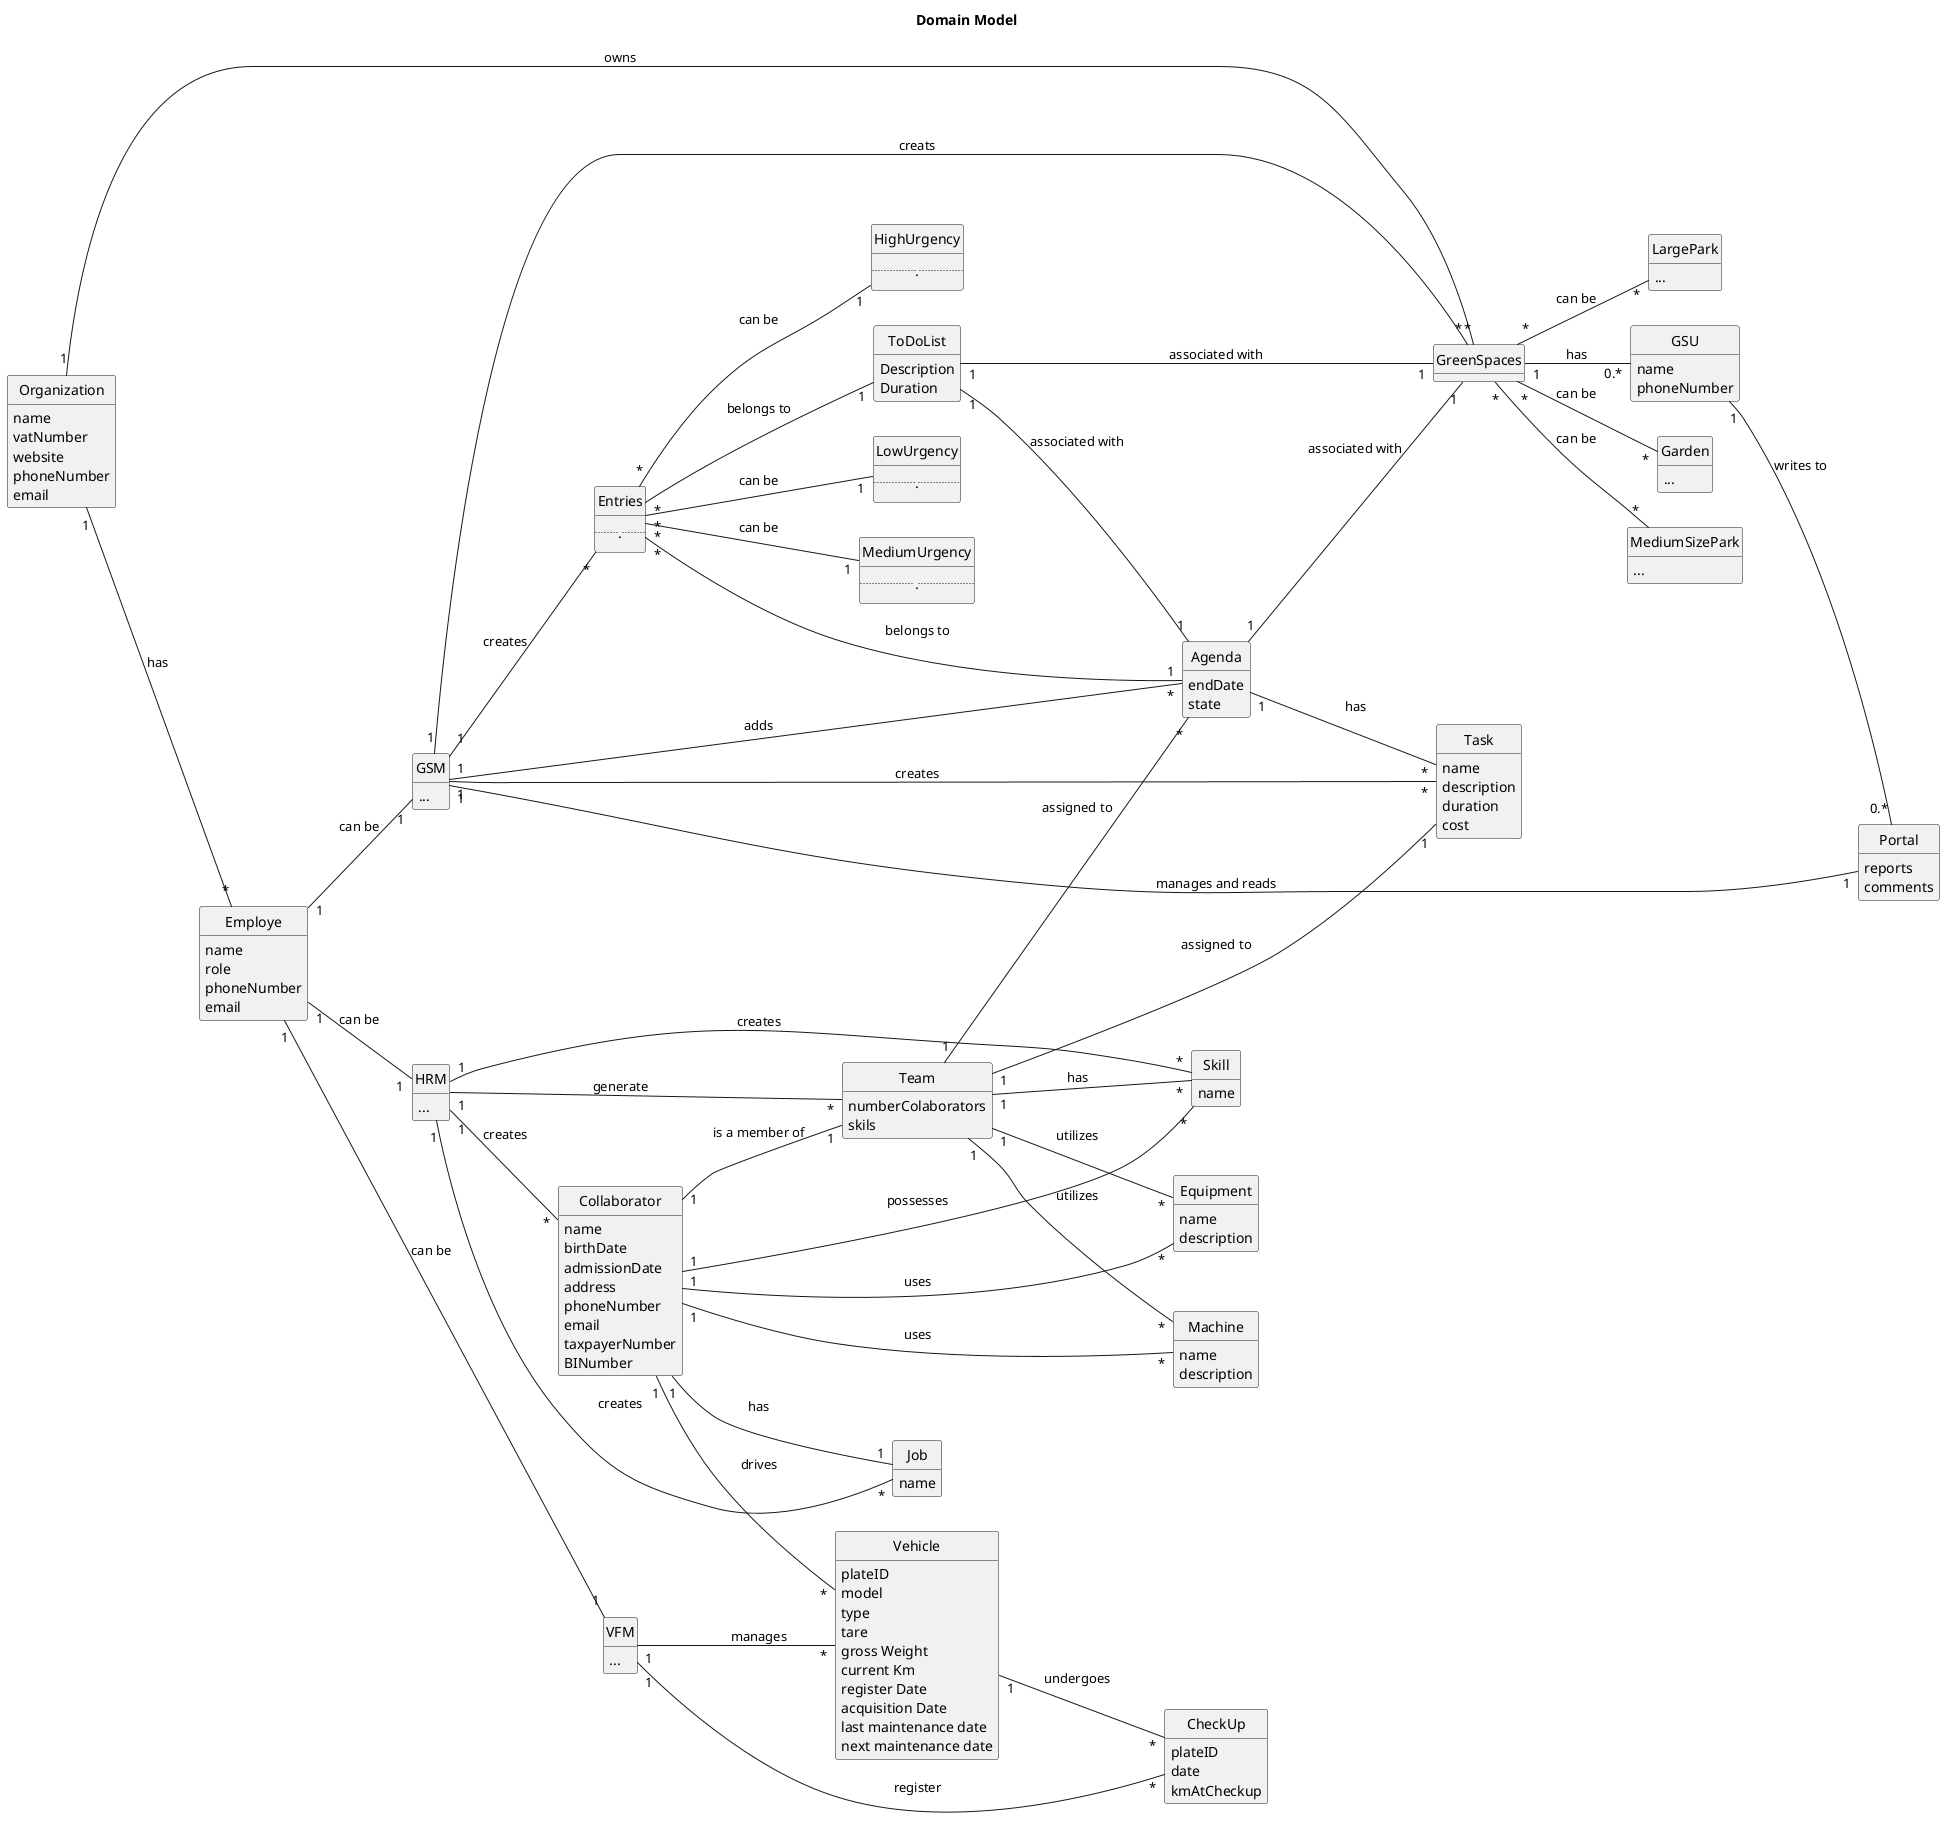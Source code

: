 @startuml
skinparam monochrome true
skinparam packageStyle rectangle
skinparam shadowing false
skinparam classAttributeIconSize 0
hide circle
hide methods

title Domain Model

left to right direction

class Organization {
    name
    vatNumber
    website
    phoneNumber
    email
}

class Employe {
    name
    role
    phoneNumber
    email
}

class HRM {
    ...
}

class VFM {
    ...
}

class GSM {
    ...
}

class GSU {
     name
     phoneNumber
}

class Collaborator {
    name
    birthDate
    admissionDate
    address
    phoneNumber
    email
    taxpayerNumber
    BINumber
}

class Garden {
    ...
}

class MediumSizePark {
    ...
}

class LargePark {
    ...
}

class GreenSpaces {
}

class Task {
    name
    description
    duration
    cost
}

class Agenda {
    endDate
    state
}

class Vehicle {
    plateID
    model
    type
    tare
        gross Weight
        current Km
         register Date
         acquisition Date
         maintenance/Checkup Frequency (in Kms)
         last maintenance date
         next maintenance date
}

class Machine {
    name
    description
}

class Equipment {
    name
    description
}

class Portal {
    reports
    comments
}

class CheckUp {
    plateID
    date
    kmAtCheckup
}

class Job {
    name
}

class Team {
    numberColaborators
    skils
}

class Skill {
    name
}

class ToDoList{
    Description
    Duration
}
class Entries{
.....
}
class LowUrgency{
.....
}
class MediumUrgency{
.....
}
class HighUrgency{
.....
}




Organization "1" -- "*" Employe : has
Organization "1" -- "*" GreenSpaces : owns

GSM "1" -- "*" Task : creates
GSM "1" -- "*" Entries : creates
Entries "*" -- "1" ToDoList : belongs to
Entries "*" -- "1" Agenda : belongs to
Entries "*" -- "1" LowUrgency : can be
Entries "*" -- "1" MediumUrgency : can be
Entries "*" -- "1" HighUrgency : can be

Employe "1" -- "1" GSM : can be
Employe "1" -- "1" HRM : can be
Employe "1" -- "1" VFM : can be

HRM "1" -- "*" Collaborator : creates
HRM "1" -- "*" Team : generate
HRM "1" -- "*" Job : creates
HRM "1" -- "*" Skill : creates

Collaborator "1" -- "1" Job : has
Collaborator "1" -- "1" Team : is a member of
Collaborator "1" -- "*" Skill : possesses
Collaborator "1" -- "*" Vehicle : drives
Collaborator "1" -- "*" Machine : uses
Collaborator "1" -- "*" Equipment : uses

Team "1" -- "*" Skill : has
Team "1" -- "*" Machine : utilizes
Team "1" -- "*" Equipment : utilizes
Team "1" -- "*" Agenda : assigned to


Agenda "1" -- "*" Task : has

GSU "1" -- "0.*" Portal : writes to

GreenSpaces "*" -- "*" Garden : can be
GreenSpaces "*" -- "*" MediumSizePark : can be
GreenSpaces "*" -- "*" LargePark : can be
GreenSpaces "1" -- "0.*" GSU : has

ToDoList "1" -- "1" GreenSpaces : associated with
Agenda "1" -- "1" GreenSpaces : associated with
ToDoList "1" -- "1" Agenda : associated with

VFM "1" -- "*" CheckUp: register
VFM "1" -- "*" Vehicle: manages

GSM "1" -- "1" Portal: manages and reads
GSM "1" -- "*" GreenSpaces: creats
GSM "1" -- "*" Agenda: adds

Vehicle "1" -- "*" CheckUp : undergoes

Task "1" -- "1" Team : assigned to


@enduml
